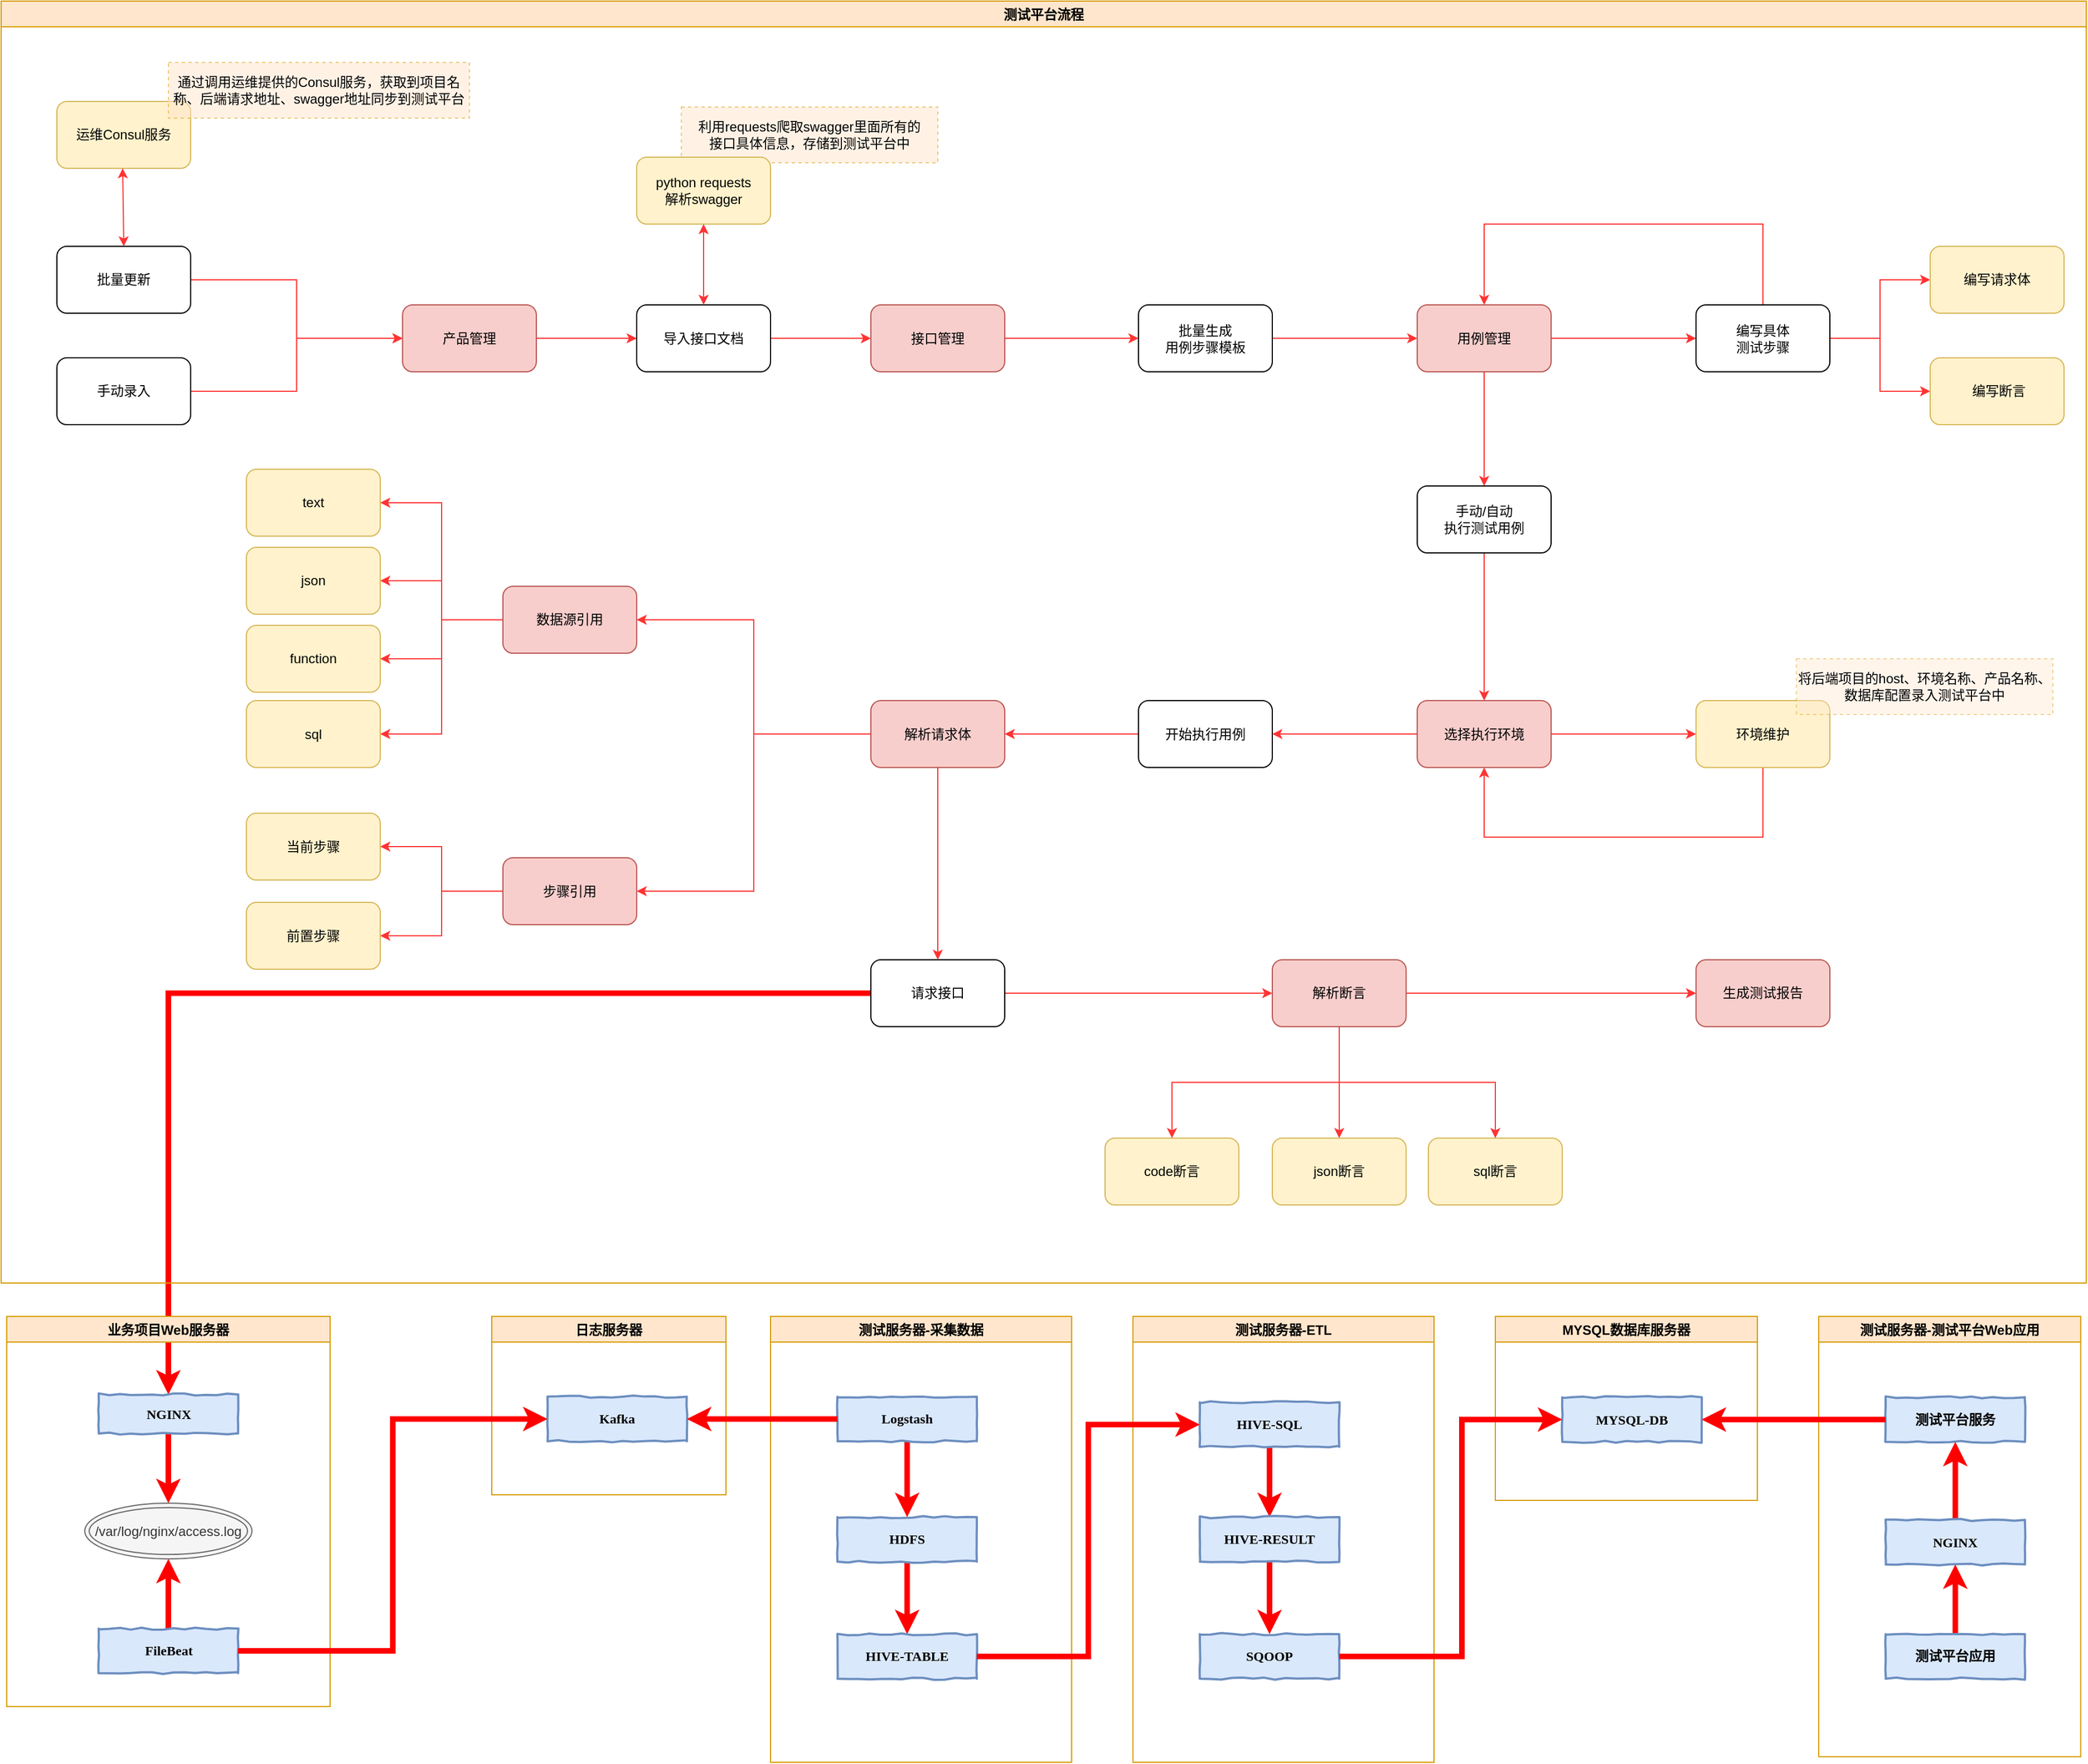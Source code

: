 <mxfile version="13.10.6" type="github" pages="4">
  <diagram name="Page-1" id="74e2e168-ea6b-b213-b513-2b3c1d86103e">
    <mxGraphModel dx="538" dy="771" grid="1" gridSize="10" guides="1" tooltips="1" connect="1" arrows="1" fold="1" page="1" pageScale="1" pageWidth="1100" pageHeight="850" background="#ffffff" math="0" shadow="0">
      <root>
        <mxCell id="0" />
        <mxCell id="1" parent="0" />
        <mxCell id="K4nFEV7cJwTrshQddpvN-40" value="生成测试报告" style="rounded=1;whiteSpace=wrap;html=1;fillColor=#f8cecc;strokeColor=#b85450;" parent="1" vertex="1">
          <mxGeometry x="2720" y="890" width="120" height="60" as="geometry" />
        </mxCell>
        <mxCell id="K4nFEV7cJwTrshQddpvN-102" value="运维Consul服务" style="rounded=1;whiteSpace=wrap;html=1;fillColor=#fff2cc;strokeColor=#d6b656;" parent="1" vertex="1">
          <mxGeometry x="1250" y="120" width="120" height="60" as="geometry" />
        </mxCell>
        <mxCell id="K4nFEV7cJwTrshQddpvN-114" style="edgeStyle=orthogonalEdgeStyle;rounded=0;orthogonalLoop=1;jettySize=auto;html=1;exitX=1;exitY=0.5;exitDx=0;exitDy=0;entryX=0;entryY=0.5;entryDx=0;entryDy=0;strokeColor=#FF3333;" parent="1" source="K4nFEV7cJwTrshQddpvN-103" target="K4nFEV7cJwTrshQddpvN-104" edge="1">
          <mxGeometry relative="1" as="geometry" />
        </mxCell>
        <mxCell id="K4nFEV7cJwTrshQddpvN-103" value="批量更新" style="rounded=1;whiteSpace=wrap;html=1;" parent="1" vertex="1">
          <mxGeometry x="1250" y="250" width="120" height="60" as="geometry" />
        </mxCell>
        <mxCell id="K4nFEV7cJwTrshQddpvN-119" style="edgeStyle=orthogonalEdgeStyle;rounded=0;orthogonalLoop=1;jettySize=auto;html=1;exitX=1;exitY=0.5;exitDx=0;exitDy=0;strokeColor=#FF3333;" parent="1" source="K4nFEV7cJwTrshQddpvN-104" target="K4nFEV7cJwTrshQddpvN-117" edge="1">
          <mxGeometry relative="1" as="geometry" />
        </mxCell>
        <mxCell id="K4nFEV7cJwTrshQddpvN-104" value="产品管理" style="rounded=1;whiteSpace=wrap;html=1;fillColor=#f8cecc;strokeColor=#b85450;" parent="1" vertex="1">
          <mxGeometry x="1560" y="302.5" width="120" height="60" as="geometry" />
        </mxCell>
        <mxCell id="K4nFEV7cJwTrshQddpvN-115" style="edgeStyle=orthogonalEdgeStyle;rounded=0;orthogonalLoop=1;jettySize=auto;html=1;exitX=1;exitY=0.5;exitDx=0;exitDy=0;strokeColor=#FF3333;" parent="1" source="K4nFEV7cJwTrshQddpvN-108" target="K4nFEV7cJwTrshQddpvN-104" edge="1">
          <mxGeometry relative="1" as="geometry" />
        </mxCell>
        <mxCell id="K4nFEV7cJwTrshQddpvN-108" value="手动录入" style="rounded=1;whiteSpace=wrap;html=1;" parent="1" vertex="1">
          <mxGeometry x="1250" y="350" width="120" height="60" as="geometry" />
        </mxCell>
        <mxCell id="K4nFEV7cJwTrshQddpvN-116" value="&lt;span style=&quot;white-space: nowrap&quot;&gt;通过调用运维提供的&lt;/span&gt;Consul服务，获取到项目名称、后端请求地址、swagger地址同步到测试平台" style="text;html=1;strokeColor=#d79b00;fillColor=#ffe6cc;align=center;verticalAlign=middle;whiteSpace=wrap;rounded=0;dashed=1;opacity=50;" parent="1" vertex="1">
          <mxGeometry x="1350" y="85" width="270" height="50" as="geometry" />
        </mxCell>
        <mxCell id="K4nFEV7cJwTrshQddpvN-120" style="edgeStyle=orthogonalEdgeStyle;rounded=0;orthogonalLoop=1;jettySize=auto;html=1;entryX=0;entryY=0.5;entryDx=0;entryDy=0;strokeColor=#FF3333;" parent="1" source="K4nFEV7cJwTrshQddpvN-117" target="K4nFEV7cJwTrshQddpvN-118" edge="1">
          <mxGeometry relative="1" as="geometry" />
        </mxCell>
        <mxCell id="K4nFEV7cJwTrshQddpvN-117" value="&lt;span style=&quot;white-space: nowrap&quot;&gt;导入接口文档&lt;/span&gt;" style="rounded=1;whiteSpace=wrap;html=1;" parent="1" vertex="1">
          <mxGeometry x="1770" y="302.5" width="120" height="60" as="geometry" />
        </mxCell>
        <mxCell id="GI6Eey8kH-JAZbnfQxsu-5" style="edgeStyle=orthogonalEdgeStyle;rounded=0;orthogonalLoop=1;jettySize=auto;html=1;strokeColor=#FF3333;" parent="1" source="K4nFEV7cJwTrshQddpvN-118" target="K4nFEV7cJwTrshQddpvN-128" edge="1">
          <mxGeometry relative="1" as="geometry" />
        </mxCell>
        <mxCell id="K4nFEV7cJwTrshQddpvN-118" value="接口管理" style="rounded=1;whiteSpace=wrap;html=1;fillColor=#f8cecc;strokeColor=#b85450;" parent="1" vertex="1">
          <mxGeometry x="1980" y="302.5" width="120" height="60" as="geometry" />
        </mxCell>
        <mxCell id="K4nFEV7cJwTrshQddpvN-121" value="&lt;span style=&quot;white-space: nowrap&quot;&gt;利用requests爬取swagger里面所有的&lt;br&gt;接口具体信息，存储到测试平台中&lt;/span&gt;" style="text;html=1;strokeColor=#d79b00;fillColor=#ffe6cc;align=center;verticalAlign=middle;whiteSpace=wrap;rounded=0;dashed=1;opacity=50;" parent="1" vertex="1">
          <mxGeometry x="1810" y="125" width="230" height="50" as="geometry" />
        </mxCell>
        <mxCell id="K4nFEV7cJwTrshQddpvN-122" value="python requests&lt;br&gt;解析swagger" style="rounded=1;whiteSpace=wrap;html=1;fillColor=#fff2cc;strokeColor=#d6b656;" parent="1" vertex="1">
          <mxGeometry x="1770" y="170" width="120" height="60" as="geometry" />
        </mxCell>
        <mxCell id="K4nFEV7cJwTrshQddpvN-125" value="" style="endArrow=classic;startArrow=classic;html=1;entryX=0.5;entryY=1;entryDx=0;entryDy=0;exitX=0.5;exitY=0;exitDx=0;exitDy=0;strokeColor=#FF3333;" parent="1" source="K4nFEV7cJwTrshQddpvN-117" target="K4nFEV7cJwTrshQddpvN-122" edge="1">
          <mxGeometry width="50" height="50" relative="1" as="geometry">
            <mxPoint x="1750" y="260" as="sourcePoint" />
            <mxPoint x="1800" y="210" as="targetPoint" />
          </mxGeometry>
        </mxCell>
        <mxCell id="K4nFEV7cJwTrshQddpvN-127" value="" style="endArrow=classic;startArrow=classic;html=1;entryX=0.5;entryY=1;entryDx=0;entryDy=0;exitX=0.5;exitY=0;exitDx=0;exitDy=0;strokeColor=#FF3333;" parent="1" source="K4nFEV7cJwTrshQddpvN-103" edge="1">
          <mxGeometry width="50" height="50" relative="1" as="geometry">
            <mxPoint x="1309" y="240" as="sourcePoint" />
            <mxPoint x="1309" y="180" as="targetPoint" />
          </mxGeometry>
        </mxCell>
        <mxCell id="GI6Eey8kH-JAZbnfQxsu-6" style="edgeStyle=orthogonalEdgeStyle;rounded=0;orthogonalLoop=1;jettySize=auto;html=1;entryX=0;entryY=0.5;entryDx=0;entryDy=0;strokeColor=#FF3333;" parent="1" source="K4nFEV7cJwTrshQddpvN-128" target="K4nFEV7cJwTrshQddpvN-130" edge="1">
          <mxGeometry relative="1" as="geometry" />
        </mxCell>
        <mxCell id="K4nFEV7cJwTrshQddpvN-128" value="批量生成&lt;br&gt;用例步骤模板" style="rounded=1;whiteSpace=wrap;html=1;" parent="1" vertex="1">
          <mxGeometry x="2220" y="302.5" width="120" height="60" as="geometry" />
        </mxCell>
        <mxCell id="GI6Eey8kH-JAZbnfQxsu-7" style="edgeStyle=orthogonalEdgeStyle;rounded=0;orthogonalLoop=1;jettySize=auto;html=1;entryX=0;entryY=0.5;entryDx=0;entryDy=0;strokeColor=#FF3333;" parent="1" source="K4nFEV7cJwTrshQddpvN-130" target="K4nFEV7cJwTrshQddpvN-132" edge="1">
          <mxGeometry relative="1" as="geometry" />
        </mxCell>
        <mxCell id="GI6Eey8kH-JAZbnfQxsu-22" style="edgeStyle=orthogonalEdgeStyle;rounded=0;orthogonalLoop=1;jettySize=auto;html=1;entryX=0.5;entryY=0;entryDx=0;entryDy=0;strokeColor=#FF3333;" parent="1" source="K4nFEV7cJwTrshQddpvN-130" target="K4nFEV7cJwTrshQddpvN-150" edge="1">
          <mxGeometry relative="1" as="geometry" />
        </mxCell>
        <mxCell id="K4nFEV7cJwTrshQddpvN-130" value="用例管理" style="rounded=1;whiteSpace=wrap;html=1;fillColor=#f8cecc;strokeColor=#b85450;" parent="1" vertex="1">
          <mxGeometry x="2470" y="302.5" width="120" height="60" as="geometry" />
        </mxCell>
        <mxCell id="GI6Eey8kH-JAZbnfQxsu-8" style="edgeStyle=orthogonalEdgeStyle;rounded=0;orthogonalLoop=1;jettySize=auto;html=1;entryX=0.5;entryY=0;entryDx=0;entryDy=0;strokeColor=#FF3333;" parent="1" source="K4nFEV7cJwTrshQddpvN-132" target="K4nFEV7cJwTrshQddpvN-130" edge="1">
          <mxGeometry relative="1" as="geometry">
            <Array as="points">
              <mxPoint x="2780" y="230" />
              <mxPoint x="2530" y="230" />
            </Array>
          </mxGeometry>
        </mxCell>
        <mxCell id="GI6Eey8kH-JAZbnfQxsu-9" style="edgeStyle=orthogonalEdgeStyle;rounded=0;orthogonalLoop=1;jettySize=auto;html=1;entryX=0;entryY=0.5;entryDx=0;entryDy=0;strokeColor=#FF3333;" parent="1" source="K4nFEV7cJwTrshQddpvN-132" target="K4nFEV7cJwTrshQddpvN-221" edge="1">
          <mxGeometry relative="1" as="geometry" />
        </mxCell>
        <mxCell id="GI6Eey8kH-JAZbnfQxsu-10" style="edgeStyle=orthogonalEdgeStyle;rounded=0;orthogonalLoop=1;jettySize=auto;html=1;entryX=0;entryY=0.5;entryDx=0;entryDy=0;strokeColor=#FF3333;" parent="1" source="K4nFEV7cJwTrshQddpvN-132" target="K4nFEV7cJwTrshQddpvN-222" edge="1">
          <mxGeometry relative="1" as="geometry" />
        </mxCell>
        <mxCell id="K4nFEV7cJwTrshQddpvN-132" value="编写具体&lt;br&gt;测试步骤" style="rounded=1;whiteSpace=wrap;html=1;" parent="1" vertex="1">
          <mxGeometry x="2720" y="302.5" width="120" height="60" as="geometry" />
        </mxCell>
        <mxCell id="GI6Eey8kH-JAZbnfQxsu-27" style="edgeStyle=orthogonalEdgeStyle;rounded=0;orthogonalLoop=1;jettySize=auto;html=1;entryX=1;entryY=0.5;entryDx=0;entryDy=0;strokeColor=#FF3333;" parent="1" source="K4nFEV7cJwTrshQddpvN-143" target="K4nFEV7cJwTrshQddpvN-193" edge="1">
          <mxGeometry relative="1" as="geometry" />
        </mxCell>
        <mxCell id="K4nFEV7cJwTrshQddpvN-143" value="开始执行用例" style="rounded=1;whiteSpace=wrap;html=1;" parent="1" vertex="1">
          <mxGeometry x="2220" y="657.5" width="120" height="60" as="geometry" />
        </mxCell>
        <mxCell id="K4nFEV7cJwTrshQddpvN-175" style="edgeStyle=orthogonalEdgeStyle;rounded=0;orthogonalLoop=1;jettySize=auto;html=1;entryX=1;entryY=0.5;entryDx=0;entryDy=0;strokeColor=#FF3333;" parent="1" source="K4nFEV7cJwTrshQddpvN-147" target="K4nFEV7cJwTrshQddpvN-171" edge="1">
          <mxGeometry relative="1" as="geometry" />
        </mxCell>
        <mxCell id="K4nFEV7cJwTrshQddpvN-176" style="edgeStyle=orthogonalEdgeStyle;rounded=0;orthogonalLoop=1;jettySize=auto;html=1;entryX=1;entryY=0.5;entryDx=0;entryDy=0;strokeColor=#FF3333;" parent="1" source="K4nFEV7cJwTrshQddpvN-147" target="K4nFEV7cJwTrshQddpvN-172" edge="1">
          <mxGeometry relative="1" as="geometry" />
        </mxCell>
        <mxCell id="K4nFEV7cJwTrshQddpvN-177" style="edgeStyle=orthogonalEdgeStyle;rounded=0;orthogonalLoop=1;jettySize=auto;html=1;entryX=1;entryY=0.5;entryDx=0;entryDy=0;strokeColor=#FF3333;" parent="1" source="K4nFEV7cJwTrshQddpvN-147" target="K4nFEV7cJwTrshQddpvN-173" edge="1">
          <mxGeometry relative="1" as="geometry" />
        </mxCell>
        <mxCell id="K4nFEV7cJwTrshQddpvN-178" style="edgeStyle=orthogonalEdgeStyle;rounded=0;orthogonalLoop=1;jettySize=auto;html=1;entryX=1;entryY=0.5;entryDx=0;entryDy=0;strokeColor=#FF3333;" parent="1" source="K4nFEV7cJwTrshQddpvN-147" target="K4nFEV7cJwTrshQddpvN-174" edge="1">
          <mxGeometry relative="1" as="geometry" />
        </mxCell>
        <mxCell id="K4nFEV7cJwTrshQddpvN-147" value="数据源引用" style="rounded=1;whiteSpace=wrap;html=1;fillColor=#f8cecc;strokeColor=#b85450;" parent="1" vertex="1">
          <mxGeometry x="1650" y="555" width="120" height="60" as="geometry" />
        </mxCell>
        <mxCell id="GI6Eey8kH-JAZbnfQxsu-19" style="edgeStyle=orthogonalEdgeStyle;rounded=0;orthogonalLoop=1;jettySize=auto;html=1;entryX=0;entryY=0.5;entryDx=0;entryDy=0;strokeColor=#FF3333;" parent="1" source="K4nFEV7cJwTrshQddpvN-149" target="K4nFEV7cJwTrshQddpvN-197" edge="1">
          <mxGeometry relative="1" as="geometry" />
        </mxCell>
        <mxCell id="GI6Eey8kH-JAZbnfQxsu-149" style="edgeStyle=orthogonalEdgeStyle;rounded=0;orthogonalLoop=1;jettySize=auto;html=1;entryX=0.5;entryY=0;entryDx=0;entryDy=0;strokeColor=#FF0000;strokeWidth=5;" parent="1" source="K4nFEV7cJwTrshQddpvN-149" target="GI6Eey8kH-JAZbnfQxsu-81" edge="1">
          <mxGeometry relative="1" as="geometry">
            <Array as="points">
              <mxPoint x="1350" y="920" />
            </Array>
          </mxGeometry>
        </mxCell>
        <mxCell id="K4nFEV7cJwTrshQddpvN-149" value="请求接口" style="rounded=1;whiteSpace=wrap;html=1;" parent="1" vertex="1">
          <mxGeometry x="1980" y="890" width="120" height="60" as="geometry" />
        </mxCell>
        <mxCell id="GI6Eey8kH-JAZbnfQxsu-23" style="edgeStyle=orthogonalEdgeStyle;rounded=0;orthogonalLoop=1;jettySize=auto;html=1;strokeColor=#FF3333;" parent="1" source="K4nFEV7cJwTrshQddpvN-150" target="K4nFEV7cJwTrshQddpvN-184" edge="1">
          <mxGeometry relative="1" as="geometry" />
        </mxCell>
        <mxCell id="K4nFEV7cJwTrshQddpvN-150" value="手动/自动&lt;br&gt;执行测试用例" style="rounded=1;whiteSpace=wrap;html=1;" parent="1" vertex="1">
          <mxGeometry x="2470" y="465" width="120" height="60" as="geometry" />
        </mxCell>
        <mxCell id="K4nFEV7cJwTrshQddpvN-162" value="json断言" style="rounded=1;whiteSpace=wrap;html=1;fillColor=#fff2cc;strokeColor=#d6b656;" parent="1" vertex="1">
          <mxGeometry x="2340" y="1050" width="120" height="60" as="geometry" />
        </mxCell>
        <mxCell id="K4nFEV7cJwTrshQddpvN-163" value="code断言" style="rounded=1;whiteSpace=wrap;html=1;fillColor=#fff2cc;strokeColor=#d6b656;" parent="1" vertex="1">
          <mxGeometry x="2190" y="1050" width="120" height="60" as="geometry" />
        </mxCell>
        <mxCell id="K4nFEV7cJwTrshQddpvN-164" value="sql断言" style="rounded=1;whiteSpace=wrap;html=1;fillColor=#fff2cc;strokeColor=#d6b656;" parent="1" vertex="1">
          <mxGeometry x="2480" y="1050" width="120" height="60" as="geometry" />
        </mxCell>
        <mxCell id="K4nFEV7cJwTrshQddpvN-171" value="text" style="rounded=1;whiteSpace=wrap;html=1;fillColor=#fff2cc;strokeColor=#d6b656;" parent="1" vertex="1">
          <mxGeometry x="1420" y="450" width="120" height="60" as="geometry" />
        </mxCell>
        <mxCell id="K4nFEV7cJwTrshQddpvN-172" value="json" style="rounded=1;whiteSpace=wrap;html=1;fillColor=#fff2cc;strokeColor=#d6b656;" parent="1" vertex="1">
          <mxGeometry x="1420" y="520" width="120" height="60" as="geometry" />
        </mxCell>
        <mxCell id="K4nFEV7cJwTrshQddpvN-173" value="function" style="rounded=1;whiteSpace=wrap;html=1;fillColor=#fff2cc;strokeColor=#d6b656;" parent="1" vertex="1">
          <mxGeometry x="1420" y="590" width="120" height="60" as="geometry" />
        </mxCell>
        <mxCell id="K4nFEV7cJwTrshQddpvN-174" value="sql" style="rounded=1;whiteSpace=wrap;html=1;fillColor=#fff2cc;strokeColor=#d6b656;" parent="1" vertex="1">
          <mxGeometry x="1420" y="657.5" width="120" height="60" as="geometry" />
        </mxCell>
        <mxCell id="GI6Eey8kH-JAZbnfQxsu-24" style="edgeStyle=orthogonalEdgeStyle;rounded=0;orthogonalLoop=1;jettySize=auto;html=1;entryX=0;entryY=0.5;entryDx=0;entryDy=0;strokeColor=#FF3333;" parent="1" source="K4nFEV7cJwTrshQddpvN-184" target="K4nFEV7cJwTrshQddpvN-186" edge="1">
          <mxGeometry relative="1" as="geometry" />
        </mxCell>
        <mxCell id="GI6Eey8kH-JAZbnfQxsu-26" style="edgeStyle=orthogonalEdgeStyle;rounded=0;orthogonalLoop=1;jettySize=auto;html=1;entryX=1;entryY=0.5;entryDx=0;entryDy=0;strokeColor=#FF3333;" parent="1" source="K4nFEV7cJwTrshQddpvN-184" target="K4nFEV7cJwTrshQddpvN-143" edge="1">
          <mxGeometry relative="1" as="geometry" />
        </mxCell>
        <mxCell id="K4nFEV7cJwTrshQddpvN-184" value="选择执行环境" style="rounded=1;whiteSpace=wrap;html=1;fillColor=#f8cecc;strokeColor=#b85450;" parent="1" vertex="1">
          <mxGeometry x="2470" y="657.5" width="120" height="60" as="geometry" />
        </mxCell>
        <mxCell id="GI6Eey8kH-JAZbnfQxsu-25" style="edgeStyle=orthogonalEdgeStyle;rounded=0;orthogonalLoop=1;jettySize=auto;html=1;entryX=0.5;entryY=1;entryDx=0;entryDy=0;strokeColor=#FF3333;" parent="1" source="K4nFEV7cJwTrshQddpvN-186" target="K4nFEV7cJwTrshQddpvN-184" edge="1">
          <mxGeometry relative="1" as="geometry">
            <Array as="points">
              <mxPoint x="2780" y="780" />
              <mxPoint x="2530" y="780" />
            </Array>
          </mxGeometry>
        </mxCell>
        <mxCell id="K4nFEV7cJwTrshQddpvN-186" value="环境维护" style="rounded=1;whiteSpace=wrap;html=1;fillColor=#fff2cc;strokeColor=#d6b656;" parent="1" vertex="1">
          <mxGeometry x="2720" y="657.5" width="120" height="60" as="geometry" />
        </mxCell>
        <mxCell id="GI6Eey8kH-JAZbnfQxsu-15" style="edgeStyle=orthogonalEdgeStyle;rounded=0;orthogonalLoop=1;jettySize=auto;html=1;entryX=1;entryY=0.5;entryDx=0;entryDy=0;strokeColor=#FF3333;" parent="1" source="K4nFEV7cJwTrshQddpvN-193" target="K4nFEV7cJwTrshQddpvN-147" edge="1">
          <mxGeometry relative="1" as="geometry" />
        </mxCell>
        <mxCell id="GI6Eey8kH-JAZbnfQxsu-16" style="edgeStyle=orthogonalEdgeStyle;rounded=0;orthogonalLoop=1;jettySize=auto;html=1;entryX=1;entryY=0.5;entryDx=0;entryDy=0;strokeColor=#FF3333;" parent="1" source="K4nFEV7cJwTrshQddpvN-193" target="K4nFEV7cJwTrshQddpvN-213" edge="1">
          <mxGeometry relative="1" as="geometry" />
        </mxCell>
        <mxCell id="GI6Eey8kH-JAZbnfQxsu-18" style="edgeStyle=orthogonalEdgeStyle;rounded=0;orthogonalLoop=1;jettySize=auto;html=1;strokeColor=#FF3333;" parent="1" source="K4nFEV7cJwTrshQddpvN-193" target="K4nFEV7cJwTrshQddpvN-149" edge="1">
          <mxGeometry relative="1" as="geometry" />
        </mxCell>
        <mxCell id="K4nFEV7cJwTrshQddpvN-193" value="解析请求体" style="rounded=1;whiteSpace=wrap;html=1;fillColor=#f8cecc;strokeColor=#b85450;" parent="1" vertex="1">
          <mxGeometry x="1980" y="657.5" width="120" height="60" as="geometry" />
        </mxCell>
        <mxCell id="GI6Eey8kH-JAZbnfQxsu-21" style="edgeStyle=orthogonalEdgeStyle;rounded=0;orthogonalLoop=1;jettySize=auto;html=1;entryX=0;entryY=0.5;entryDx=0;entryDy=0;strokeColor=#FF3333;" parent="1" source="K4nFEV7cJwTrshQddpvN-197" target="K4nFEV7cJwTrshQddpvN-40" edge="1">
          <mxGeometry relative="1" as="geometry">
            <mxPoint x="2710" y="920" as="targetPoint" />
          </mxGeometry>
        </mxCell>
        <mxCell id="GI6Eey8kH-JAZbnfQxsu-28" style="edgeStyle=orthogonalEdgeStyle;rounded=0;orthogonalLoop=1;jettySize=auto;html=1;strokeColor=#FF3333;" parent="1" source="K4nFEV7cJwTrshQddpvN-197" target="K4nFEV7cJwTrshQddpvN-162" edge="1">
          <mxGeometry relative="1" as="geometry" />
        </mxCell>
        <mxCell id="GI6Eey8kH-JAZbnfQxsu-29" style="edgeStyle=orthogonalEdgeStyle;rounded=0;orthogonalLoop=1;jettySize=auto;html=1;strokeColor=#FF3333;" parent="1" source="K4nFEV7cJwTrshQddpvN-197" target="K4nFEV7cJwTrshQddpvN-163" edge="1">
          <mxGeometry relative="1" as="geometry">
            <Array as="points">
              <mxPoint x="2400" y="1000" />
              <mxPoint x="2250" y="1000" />
            </Array>
          </mxGeometry>
        </mxCell>
        <mxCell id="GI6Eey8kH-JAZbnfQxsu-30" style="edgeStyle=orthogonalEdgeStyle;rounded=0;orthogonalLoop=1;jettySize=auto;html=1;entryX=0.5;entryY=0;entryDx=0;entryDy=0;strokeColor=#FF3333;" parent="1" source="K4nFEV7cJwTrshQddpvN-197" target="K4nFEV7cJwTrshQddpvN-164" edge="1">
          <mxGeometry relative="1" as="geometry">
            <Array as="points">
              <mxPoint x="2400" y="1000" />
              <mxPoint x="2540" y="1000" />
            </Array>
          </mxGeometry>
        </mxCell>
        <mxCell id="K4nFEV7cJwTrshQddpvN-197" value="解析断言" style="rounded=1;whiteSpace=wrap;html=1;fillColor=#f8cecc;strokeColor=#b85450;" parent="1" vertex="1">
          <mxGeometry x="2340" y="890" width="120" height="60" as="geometry" />
        </mxCell>
        <mxCell id="K4nFEV7cJwTrshQddpvN-202" value="将后端项目的host、环境名称、产品名称、数据库配置录入测试平台中" style="text;html=1;strokeColor=#d79b00;fillColor=#ffe6cc;align=center;verticalAlign=middle;whiteSpace=wrap;rounded=0;dashed=1;opacity=40;" parent="1" vertex="1">
          <mxGeometry x="2810" y="620" width="230" height="50" as="geometry" />
        </mxCell>
        <mxCell id="K4nFEV7cJwTrshQddpvN-208" value="当前步骤" style="rounded=1;whiteSpace=wrap;html=1;fillColor=#fff2cc;strokeColor=#d6b656;" parent="1" vertex="1">
          <mxGeometry x="1420" y="758.5" width="120" height="60" as="geometry" />
        </mxCell>
        <mxCell id="K4nFEV7cJwTrshQddpvN-209" value="前置步骤" style="rounded=1;whiteSpace=wrap;html=1;fillColor=#fff2cc;strokeColor=#d6b656;" parent="1" vertex="1">
          <mxGeometry x="1420" y="838.5" width="120" height="60" as="geometry" />
        </mxCell>
        <mxCell id="GI6Eey8kH-JAZbnfQxsu-11" style="edgeStyle=orthogonalEdgeStyle;rounded=0;orthogonalLoop=1;jettySize=auto;html=1;entryX=1;entryY=0.5;entryDx=0;entryDy=0;strokeColor=#FF3333;" parent="1" source="K4nFEV7cJwTrshQddpvN-213" target="K4nFEV7cJwTrshQddpvN-208" edge="1">
          <mxGeometry relative="1" as="geometry" />
        </mxCell>
        <mxCell id="GI6Eey8kH-JAZbnfQxsu-14" style="edgeStyle=orthogonalEdgeStyle;rounded=0;orthogonalLoop=1;jettySize=auto;html=1;entryX=1;entryY=0.5;entryDx=0;entryDy=0;strokeColor=#FF3333;" parent="1" source="K4nFEV7cJwTrshQddpvN-213" target="K4nFEV7cJwTrshQddpvN-209" edge="1">
          <mxGeometry relative="1" as="geometry" />
        </mxCell>
        <mxCell id="K4nFEV7cJwTrshQddpvN-213" value="步骤引用" style="rounded=1;whiteSpace=wrap;html=1;fillColor=#f8cecc;strokeColor=#b85450;" parent="1" vertex="1">
          <mxGeometry x="1650" y="798.5" width="120" height="60" as="geometry" />
        </mxCell>
        <mxCell id="K4nFEV7cJwTrshQddpvN-221" value="编写请求体" style="rounded=1;whiteSpace=wrap;html=1;fillColor=#fff2cc;strokeColor=#d6b656;" parent="1" vertex="1">
          <mxGeometry x="2930" y="250" width="120" height="60" as="geometry" />
        </mxCell>
        <mxCell id="K4nFEV7cJwTrshQddpvN-222" value="&amp;nbsp;编写断言" style="rounded=1;whiteSpace=wrap;html=1;fillColor=#fff2cc;strokeColor=#d6b656;" parent="1" vertex="1">
          <mxGeometry x="2930" y="350" width="120" height="60" as="geometry" />
        </mxCell>
        <mxCell id="GI6Eey8kH-JAZbnfQxsu-77" value="业务项目Web服务器" style="swimlane;fillColor=#ffe6cc;strokeColor=#d79b00;" parent="1" vertex="1">
          <mxGeometry x="1205" y="1210" width="290" height="350" as="geometry" />
        </mxCell>
        <mxCell id="GI6Eey8kH-JAZbnfQxsu-105" style="edgeStyle=orthogonalEdgeStyle;rounded=0;orthogonalLoop=1;jettySize=auto;html=1;strokeColor=#FF0000;strokeWidth=5;" parent="GI6Eey8kH-JAZbnfQxsu-77" source="GI6Eey8kH-JAZbnfQxsu-81" target="GI6Eey8kH-JAZbnfQxsu-82" edge="1">
          <mxGeometry relative="1" as="geometry" />
        </mxCell>
        <mxCell id="GI6Eey8kH-JAZbnfQxsu-81" value="NGINX" style="html=1;whiteSpace=wrap;comic=1;strokeWidth=2;fontFamily=Comic Sans MS;fontStyle=1;fillColor=#dae8fc;strokeColor=#6c8ebf;" parent="GI6Eey8kH-JAZbnfQxsu-77" vertex="1">
          <mxGeometry x="82.5" y="70" width="125" height="35" as="geometry" />
        </mxCell>
        <mxCell id="GI6Eey8kH-JAZbnfQxsu-82" value="/var/log/nginx/access.log" style="ellipse;shape=doubleEllipse;whiteSpace=wrap;html=1;fillColor=#f5f5f5;strokeColor=#666666;fontColor=#333333;" parent="GI6Eey8kH-JAZbnfQxsu-77" vertex="1">
          <mxGeometry x="70" y="167.5" width="150" height="50" as="geometry" />
        </mxCell>
        <mxCell id="GI6Eey8kH-JAZbnfQxsu-106" style="edgeStyle=orthogonalEdgeStyle;rounded=0;orthogonalLoop=1;jettySize=auto;html=1;entryX=0.5;entryY=1;entryDx=0;entryDy=0;strokeColor=#FF0000;strokeWidth=5;" parent="GI6Eey8kH-JAZbnfQxsu-77" source="GI6Eey8kH-JAZbnfQxsu-85" target="GI6Eey8kH-JAZbnfQxsu-82" edge="1">
          <mxGeometry relative="1" as="geometry" />
        </mxCell>
        <mxCell id="GI6Eey8kH-JAZbnfQxsu-85" value="FileBeat" style="html=1;whiteSpace=wrap;comic=1;strokeWidth=2;fontFamily=Comic Sans MS;fontStyle=1;fillColor=#dae8fc;strokeColor=#6c8ebf;" parent="GI6Eey8kH-JAZbnfQxsu-77" vertex="1">
          <mxGeometry x="82.5" y="280" width="125" height="40" as="geometry" />
        </mxCell>
        <mxCell id="GI6Eey8kH-JAZbnfQxsu-90" value="日志服务器" style="swimlane;fillColor=#ffe6cc;strokeColor=#d79b00;" parent="1" vertex="1">
          <mxGeometry x="1640" y="1210" width="210" height="160" as="geometry" />
        </mxCell>
        <mxCell id="GI6Eey8kH-JAZbnfQxsu-93" value="Kafka" style="html=1;whiteSpace=wrap;comic=1;strokeWidth=2;fontFamily=Comic Sans MS;fontStyle=1;fillColor=#dae8fc;strokeColor=#6c8ebf;" parent="GI6Eey8kH-JAZbnfQxsu-90" vertex="1">
          <mxGeometry x="50" y="72" width="125" height="40" as="geometry" />
        </mxCell>
        <mxCell id="GI6Eey8kH-JAZbnfQxsu-96" value="测试服务器-采集数据" style="swimlane;fillColor=#ffe6cc;strokeColor=#d79b00;" parent="1" vertex="1">
          <mxGeometry x="1890" y="1210" width="270" height="400" as="geometry" />
        </mxCell>
        <mxCell id="GI6Eey8kH-JAZbnfQxsu-107" style="edgeStyle=orthogonalEdgeStyle;rounded=0;orthogonalLoop=1;jettySize=auto;html=1;entryX=0.5;entryY=0;entryDx=0;entryDy=0;strokeColor=#FF0000;strokeWidth=5;" parent="GI6Eey8kH-JAZbnfQxsu-96" source="GI6Eey8kH-JAZbnfQxsu-97" target="GI6Eey8kH-JAZbnfQxsu-98" edge="1">
          <mxGeometry relative="1" as="geometry" />
        </mxCell>
        <mxCell id="GI6Eey8kH-JAZbnfQxsu-97" value="Logstash" style="html=1;whiteSpace=wrap;comic=1;strokeWidth=2;fontFamily=Comic Sans MS;fontStyle=1;fillColor=#dae8fc;strokeColor=#6c8ebf;" parent="GI6Eey8kH-JAZbnfQxsu-96" vertex="1">
          <mxGeometry x="60" y="72" width="125" height="40" as="geometry" />
        </mxCell>
        <mxCell id="20brdKs5S6SaILs6o05r-1" value="" style="edgeStyle=orthogonalEdgeStyle;rounded=0;orthogonalLoop=1;jettySize=auto;html=1;strokeColor=#FF0000;strokeWidth=5;" parent="GI6Eey8kH-JAZbnfQxsu-96" source="GI6Eey8kH-JAZbnfQxsu-98" target="GI6Eey8kH-JAZbnfQxsu-99" edge="1">
          <mxGeometry relative="1" as="geometry" />
        </mxCell>
        <mxCell id="GI6Eey8kH-JAZbnfQxsu-98" value="HDFS" style="html=1;whiteSpace=wrap;comic=1;strokeWidth=2;fontFamily=Comic Sans MS;fontStyle=1;fillColor=#dae8fc;strokeColor=#6c8ebf;" parent="GI6Eey8kH-JAZbnfQxsu-96" vertex="1">
          <mxGeometry x="60" y="180" width="125" height="40" as="geometry" />
        </mxCell>
        <mxCell id="GI6Eey8kH-JAZbnfQxsu-99" value="HIVE-TABLE" style="html=1;whiteSpace=wrap;comic=1;strokeWidth=2;fontFamily=Comic Sans MS;fontStyle=1;fillColor=#dae8fc;strokeColor=#6c8ebf;" parent="GI6Eey8kH-JAZbnfQxsu-96" vertex="1">
          <mxGeometry x="60" y="285" width="125" height="40" as="geometry" />
        </mxCell>
        <mxCell id="GI6Eey8kH-JAZbnfQxsu-103" style="edgeStyle=orthogonalEdgeStyle;rounded=0;orthogonalLoop=1;jettySize=auto;html=1;entryX=1;entryY=0.5;entryDx=0;entryDy=0;strokeColor=#FF0000;strokeWidth=5;" parent="1" source="GI6Eey8kH-JAZbnfQxsu-97" target="GI6Eey8kH-JAZbnfQxsu-93" edge="1">
          <mxGeometry relative="1" as="geometry" />
        </mxCell>
        <mxCell id="GI6Eey8kH-JAZbnfQxsu-110" value="测试服务器-ETL" style="swimlane;fillColor=#ffe6cc;strokeColor=#d79b00;" parent="1" vertex="1">
          <mxGeometry x="2215" y="1210" width="270" height="400" as="geometry" />
        </mxCell>
        <mxCell id="GI6Eey8kH-JAZbnfQxsu-111" style="edgeStyle=orthogonalEdgeStyle;rounded=0;orthogonalLoop=1;jettySize=auto;html=1;entryX=0.5;entryY=0;entryDx=0;entryDy=0;strokeColor=#FF0000;strokeWidth=5;" parent="GI6Eey8kH-JAZbnfQxsu-110" source="GI6Eey8kH-JAZbnfQxsu-112" target="GI6Eey8kH-JAZbnfQxsu-113" edge="1">
          <mxGeometry relative="1" as="geometry" />
        </mxCell>
        <mxCell id="GI6Eey8kH-JAZbnfQxsu-112" value="HIVE-SQL" style="html=1;whiteSpace=wrap;comic=1;strokeWidth=2;fontFamily=Comic Sans MS;fontStyle=1;fillColor=#dae8fc;strokeColor=#6c8ebf;" parent="GI6Eey8kH-JAZbnfQxsu-110" vertex="1">
          <mxGeometry x="60" y="77" width="125" height="40" as="geometry" />
        </mxCell>
        <mxCell id="20brdKs5S6SaILs6o05r-3" style="edgeStyle=orthogonalEdgeStyle;rounded=0;orthogonalLoop=1;jettySize=auto;html=1;strokeColor=#FF0000;strokeWidth=5;" parent="GI6Eey8kH-JAZbnfQxsu-110" source="GI6Eey8kH-JAZbnfQxsu-113" target="GI6Eey8kH-JAZbnfQxsu-120" edge="1">
          <mxGeometry relative="1" as="geometry" />
        </mxCell>
        <mxCell id="GI6Eey8kH-JAZbnfQxsu-113" value="HIVE-RESULT" style="html=1;whiteSpace=wrap;comic=1;strokeWidth=2;fontFamily=Comic Sans MS;fontStyle=1;fillColor=#dae8fc;strokeColor=#6c8ebf;" parent="GI6Eey8kH-JAZbnfQxsu-110" vertex="1">
          <mxGeometry x="60" y="180" width="125" height="40" as="geometry" />
        </mxCell>
        <mxCell id="GI6Eey8kH-JAZbnfQxsu-120" value="SQOOP" style="html=1;whiteSpace=wrap;comic=1;strokeWidth=2;fontFamily=Comic Sans MS;fontStyle=1;fillColor=#dae8fc;strokeColor=#6c8ebf;" parent="GI6Eey8kH-JAZbnfQxsu-110" vertex="1">
          <mxGeometry x="60" y="285" width="125" height="40" as="geometry" />
        </mxCell>
        <mxCell id="GI6Eey8kH-JAZbnfQxsu-116" value="MYSQL数据库服务器" style="swimlane;fillColor=#ffe6cc;strokeColor=#d79b00;" parent="1" vertex="1">
          <mxGeometry x="2540" y="1210" width="235" height="165" as="geometry" />
        </mxCell>
        <mxCell id="GI6Eey8kH-JAZbnfQxsu-118" value="MYSQL-DB" style="html=1;whiteSpace=wrap;comic=1;strokeWidth=2;fontFamily=Comic Sans MS;fontStyle=1;fillColor=#dae8fc;strokeColor=#6c8ebf;" parent="GI6Eey8kH-JAZbnfQxsu-116" vertex="1">
          <mxGeometry x="60" y="72.5" width="125" height="40" as="geometry" />
        </mxCell>
        <mxCell id="GI6Eey8kH-JAZbnfQxsu-123" style="edgeStyle=orthogonalEdgeStyle;rounded=0;orthogonalLoop=1;jettySize=auto;html=1;entryX=0;entryY=0.5;entryDx=0;entryDy=0;strokeColor=#FF0000;strokeWidth=5;" parent="1" source="GI6Eey8kH-JAZbnfQxsu-120" target="GI6Eey8kH-JAZbnfQxsu-118" edge="1">
          <mxGeometry relative="1" as="geometry">
            <Array as="points">
              <mxPoint x="2510" y="1515" />
              <mxPoint x="2510" y="1303" />
            </Array>
          </mxGeometry>
        </mxCell>
        <mxCell id="GI6Eey8kH-JAZbnfQxsu-126" value="测试服务器-测试平台Web应用" style="swimlane;fillColor=#ffe6cc;strokeColor=#d79b00;" parent="1" vertex="1">
          <mxGeometry x="2830" y="1210" width="235" height="395" as="geometry" />
        </mxCell>
        <mxCell id="GI6Eey8kH-JAZbnfQxsu-127" value="测试平台服务" style="html=1;whiteSpace=wrap;comic=1;strokeWidth=2;fontFamily=Comic Sans MS;fontStyle=1;fillColor=#dae8fc;strokeColor=#6c8ebf;" parent="GI6Eey8kH-JAZbnfQxsu-126" vertex="1">
          <mxGeometry x="60" y="72.5" width="125" height="40" as="geometry" />
        </mxCell>
        <mxCell id="GI6Eey8kH-JAZbnfQxsu-147" style="edgeStyle=orthogonalEdgeStyle;rounded=0;orthogonalLoop=1;jettySize=auto;html=1;exitX=0.5;exitY=0;exitDx=0;exitDy=0;entryX=0.5;entryY=1;entryDx=0;entryDy=0;strokeColor=#FF0000;strokeWidth=5;" parent="GI6Eey8kH-JAZbnfQxsu-126" source="GI6Eey8kH-JAZbnfQxsu-131" target="GI6Eey8kH-JAZbnfQxsu-127" edge="1">
          <mxGeometry relative="1" as="geometry" />
        </mxCell>
        <mxCell id="GI6Eey8kH-JAZbnfQxsu-131" value="NGINX" style="html=1;whiteSpace=wrap;comic=1;strokeWidth=2;fontFamily=Comic Sans MS;fontStyle=1;fillColor=#dae8fc;strokeColor=#6c8ebf;" parent="GI6Eey8kH-JAZbnfQxsu-126" vertex="1">
          <mxGeometry x="60" y="182.5" width="125" height="40" as="geometry" />
        </mxCell>
        <mxCell id="GI6Eey8kH-JAZbnfQxsu-146" style="edgeStyle=orthogonalEdgeStyle;rounded=0;orthogonalLoop=1;jettySize=auto;html=1;exitX=0.5;exitY=0;exitDx=0;exitDy=0;entryX=0.5;entryY=1;entryDx=0;entryDy=0;strokeColor=#FF0000;strokeWidth=5;" parent="GI6Eey8kH-JAZbnfQxsu-126" source="GI6Eey8kH-JAZbnfQxsu-142" target="GI6Eey8kH-JAZbnfQxsu-131" edge="1">
          <mxGeometry relative="1" as="geometry" />
        </mxCell>
        <mxCell id="GI6Eey8kH-JAZbnfQxsu-142" value="测试平台应用" style="html=1;whiteSpace=wrap;comic=1;strokeWidth=2;fontFamily=Comic Sans MS;fontStyle=1;fillColor=#dae8fc;strokeColor=#6c8ebf;" parent="GI6Eey8kH-JAZbnfQxsu-126" vertex="1">
          <mxGeometry x="60" y="285" width="125" height="40" as="geometry" />
        </mxCell>
        <mxCell id="GI6Eey8kH-JAZbnfQxsu-130" style="edgeStyle=orthogonalEdgeStyle;rounded=0;orthogonalLoop=1;jettySize=auto;html=1;entryX=1;entryY=0.5;entryDx=0;entryDy=0;strokeColor=#FF0000;strokeWidth=5;" parent="1" source="GI6Eey8kH-JAZbnfQxsu-127" target="GI6Eey8kH-JAZbnfQxsu-118" edge="1">
          <mxGeometry relative="1" as="geometry" />
        </mxCell>
        <mxCell id="GI6Eey8kH-JAZbnfQxsu-148" style="edgeStyle=orthogonalEdgeStyle;rounded=0;orthogonalLoop=1;jettySize=auto;html=1;exitX=1;exitY=0.5;exitDx=0;exitDy=0;entryX=0;entryY=0.5;entryDx=0;entryDy=0;strokeColor=#FF0000;strokeWidth=5;" parent="1" source="GI6Eey8kH-JAZbnfQxsu-85" target="GI6Eey8kH-JAZbnfQxsu-93" edge="1">
          <mxGeometry relative="1" as="geometry" />
        </mxCell>
        <mxCell id="GI6Eey8kH-JAZbnfQxsu-151" value="测试平台流程" style="swimlane;fillColor=#ffe6cc;strokeColor=#d79b00;" parent="1" vertex="1">
          <mxGeometry x="1200" y="30" width="1870" height="1150" as="geometry" />
        </mxCell>
        <mxCell id="20brdKs5S6SaILs6o05r-2" style="edgeStyle=orthogonalEdgeStyle;rounded=0;orthogonalLoop=1;jettySize=auto;html=1;entryX=0;entryY=0.5;entryDx=0;entryDy=0;strokeColor=#FF0000;strokeWidth=5;" parent="1" source="GI6Eey8kH-JAZbnfQxsu-99" target="GI6Eey8kH-JAZbnfQxsu-112" edge="1">
          <mxGeometry relative="1" as="geometry" />
        </mxCell>
      </root>
    </mxGraphModel>
  </diagram>
  <diagram id="UHPnmz7Q0inUsObG1lW5" name="主流程">
    <mxGraphModel dx="3276" dy="1428" grid="1" gridSize="10" guides="1" tooltips="1" connect="1" arrows="1" fold="1" page="1" pageScale="1" pageWidth="827" pageHeight="1169" math="0" shadow="0">
      <root>
        <mxCell id="MjuA8FCaQRCAJ_sZsgHB-0" />
        <mxCell id="MjuA8FCaQRCAJ_sZsgHB-1" parent="MjuA8FCaQRCAJ_sZsgHB-0" />
        <mxCell id="pYTmUDD_FgKsnJ-S1mpd-0" value="生成测试报告" style="rounded=1;whiteSpace=wrap;html=1;fillColor=#f8cecc;strokeColor=#b85450;" vertex="1" parent="MjuA8FCaQRCAJ_sZsgHB-1">
          <mxGeometry x="1550" y="870" width="120" height="60" as="geometry" />
        </mxCell>
        <mxCell id="pYTmUDD_FgKsnJ-S1mpd-2" style="edgeStyle=orthogonalEdgeStyle;rounded=0;orthogonalLoop=1;jettySize=auto;html=1;exitX=1;exitY=0.5;exitDx=0;exitDy=0;entryX=0;entryY=0.5;entryDx=0;entryDy=0;strokeColor=#FF3333;" edge="1" source="pYTmUDD_FgKsnJ-S1mpd-3" target="pYTmUDD_FgKsnJ-S1mpd-5" parent="MjuA8FCaQRCAJ_sZsgHB-1">
          <mxGeometry relative="1" as="geometry" />
        </mxCell>
        <mxCell id="pYTmUDD_FgKsnJ-S1mpd-3" value="批量更新" style="rounded=1;whiteSpace=wrap;html=1;" vertex="1" parent="MjuA8FCaQRCAJ_sZsgHB-1">
          <mxGeometry x="80" y="230" width="120" height="60" as="geometry" />
        </mxCell>
        <mxCell id="pYTmUDD_FgKsnJ-S1mpd-4" style="edgeStyle=orthogonalEdgeStyle;rounded=0;orthogonalLoop=1;jettySize=auto;html=1;exitX=1;exitY=0.5;exitDx=0;exitDy=0;strokeColor=#FF3333;" edge="1" source="pYTmUDD_FgKsnJ-S1mpd-5" target="pYTmUDD_FgKsnJ-S1mpd-10" parent="MjuA8FCaQRCAJ_sZsgHB-1">
          <mxGeometry relative="1" as="geometry" />
        </mxCell>
        <mxCell id="pYTmUDD_FgKsnJ-S1mpd-5" value="产品管理" style="rounded=1;whiteSpace=wrap;html=1;fillColor=#f8cecc;strokeColor=#b85450;" vertex="1" parent="MjuA8FCaQRCAJ_sZsgHB-1">
          <mxGeometry x="390" y="282.5" width="120" height="60" as="geometry" />
        </mxCell>
        <mxCell id="pYTmUDD_FgKsnJ-S1mpd-6" style="edgeStyle=orthogonalEdgeStyle;rounded=0;orthogonalLoop=1;jettySize=auto;html=1;exitX=1;exitY=0.5;exitDx=0;exitDy=0;strokeColor=#FF3333;" edge="1" source="pYTmUDD_FgKsnJ-S1mpd-7" target="pYTmUDD_FgKsnJ-S1mpd-5" parent="MjuA8FCaQRCAJ_sZsgHB-1">
          <mxGeometry relative="1" as="geometry" />
        </mxCell>
        <mxCell id="pYTmUDD_FgKsnJ-S1mpd-7" value="手动录入" style="rounded=1;whiteSpace=wrap;html=1;" vertex="1" parent="MjuA8FCaQRCAJ_sZsgHB-1">
          <mxGeometry x="80" y="330" width="120" height="60" as="geometry" />
        </mxCell>
        <mxCell id="pYTmUDD_FgKsnJ-S1mpd-9" style="edgeStyle=orthogonalEdgeStyle;rounded=0;orthogonalLoop=1;jettySize=auto;html=1;entryX=0;entryY=0.5;entryDx=0;entryDy=0;strokeColor=#FF3333;" edge="1" source="pYTmUDD_FgKsnJ-S1mpd-10" target="pYTmUDD_FgKsnJ-S1mpd-12" parent="MjuA8FCaQRCAJ_sZsgHB-1">
          <mxGeometry relative="1" as="geometry" />
        </mxCell>
        <mxCell id="pYTmUDD_FgKsnJ-S1mpd-10" value="&lt;span style=&quot;white-space: nowrap&quot;&gt;导入接口文档&lt;/span&gt;" style="rounded=1;whiteSpace=wrap;html=1;" vertex="1" parent="MjuA8FCaQRCAJ_sZsgHB-1">
          <mxGeometry x="600" y="282.5" width="120" height="60" as="geometry" />
        </mxCell>
        <mxCell id="pYTmUDD_FgKsnJ-S1mpd-11" style="edgeStyle=orthogonalEdgeStyle;rounded=0;orthogonalLoop=1;jettySize=auto;html=1;strokeColor=#FF3333;" edge="1" source="pYTmUDD_FgKsnJ-S1mpd-12" target="pYTmUDD_FgKsnJ-S1mpd-18" parent="MjuA8FCaQRCAJ_sZsgHB-1">
          <mxGeometry relative="1" as="geometry" />
        </mxCell>
        <mxCell id="pYTmUDD_FgKsnJ-S1mpd-12" value="接口管理" style="rounded=1;whiteSpace=wrap;html=1;fillColor=#f8cecc;strokeColor=#b85450;" vertex="1" parent="MjuA8FCaQRCAJ_sZsgHB-1">
          <mxGeometry x="810" y="282.5" width="120" height="60" as="geometry" />
        </mxCell>
        <mxCell id="pYTmUDD_FgKsnJ-S1mpd-13" value="&lt;span style=&quot;white-space: nowrap&quot;&gt;利用requests爬取swagger里面所有的&lt;br&gt;接口具体信息，存储到测试平台中&lt;/span&gt;" style="text;html=1;strokeColor=#d79b00;fillColor=#ffe6cc;align=center;verticalAlign=middle;whiteSpace=wrap;rounded=0;dashed=1;opacity=50;" vertex="1" parent="MjuA8FCaQRCAJ_sZsgHB-1">
          <mxGeometry x="640" y="105" width="230" height="50" as="geometry" />
        </mxCell>
        <mxCell id="pYTmUDD_FgKsnJ-S1mpd-14" value="python requests&lt;br&gt;解析swagger" style="rounded=1;whiteSpace=wrap;html=1;fillColor=#fff2cc;strokeColor=#d6b656;" vertex="1" parent="MjuA8FCaQRCAJ_sZsgHB-1">
          <mxGeometry x="600" y="150" width="120" height="60" as="geometry" />
        </mxCell>
        <mxCell id="pYTmUDD_FgKsnJ-S1mpd-15" value="" style="endArrow=classic;startArrow=classic;html=1;entryX=0.5;entryY=1;entryDx=0;entryDy=0;exitX=0.5;exitY=0;exitDx=0;exitDy=0;strokeColor=#FF3333;" edge="1" source="pYTmUDD_FgKsnJ-S1mpd-10" target="pYTmUDD_FgKsnJ-S1mpd-14" parent="MjuA8FCaQRCAJ_sZsgHB-1">
          <mxGeometry width="50" height="50" relative="1" as="geometry">
            <mxPoint x="580" y="240" as="sourcePoint" />
            <mxPoint x="630" y="190" as="targetPoint" />
          </mxGeometry>
        </mxCell>
        <mxCell id="pYTmUDD_FgKsnJ-S1mpd-17" style="edgeStyle=orthogonalEdgeStyle;rounded=0;orthogonalLoop=1;jettySize=auto;html=1;entryX=0;entryY=0.5;entryDx=0;entryDy=0;strokeColor=#FF3333;" edge="1" source="pYTmUDD_FgKsnJ-S1mpd-18" target="pYTmUDD_FgKsnJ-S1mpd-21" parent="MjuA8FCaQRCAJ_sZsgHB-1">
          <mxGeometry relative="1" as="geometry" />
        </mxCell>
        <mxCell id="pYTmUDD_FgKsnJ-S1mpd-18" value="批量生成&lt;br&gt;用例步骤模板" style="rounded=1;whiteSpace=wrap;html=1;" vertex="1" parent="MjuA8FCaQRCAJ_sZsgHB-1">
          <mxGeometry x="1050" y="282.5" width="120" height="60" as="geometry" />
        </mxCell>
        <mxCell id="pYTmUDD_FgKsnJ-S1mpd-19" style="edgeStyle=orthogonalEdgeStyle;rounded=0;orthogonalLoop=1;jettySize=auto;html=1;entryX=0;entryY=0.5;entryDx=0;entryDy=0;strokeColor=#FF3333;" edge="1" source="pYTmUDD_FgKsnJ-S1mpd-21" target="pYTmUDD_FgKsnJ-S1mpd-25" parent="MjuA8FCaQRCAJ_sZsgHB-1">
          <mxGeometry relative="1" as="geometry" />
        </mxCell>
        <mxCell id="pYTmUDD_FgKsnJ-S1mpd-20" style="edgeStyle=orthogonalEdgeStyle;rounded=0;orthogonalLoop=1;jettySize=auto;html=1;entryX=0.5;entryY=0;entryDx=0;entryDy=0;strokeColor=#FF3333;" edge="1" source="pYTmUDD_FgKsnJ-S1mpd-21" target="pYTmUDD_FgKsnJ-S1mpd-37" parent="MjuA8FCaQRCAJ_sZsgHB-1">
          <mxGeometry relative="1" as="geometry" />
        </mxCell>
        <mxCell id="pYTmUDD_FgKsnJ-S1mpd-21" value="用例管理" style="rounded=1;whiteSpace=wrap;html=1;fillColor=#f8cecc;strokeColor=#b85450;" vertex="1" parent="MjuA8FCaQRCAJ_sZsgHB-1">
          <mxGeometry x="1300" y="282.5" width="120" height="60" as="geometry" />
        </mxCell>
        <mxCell id="pYTmUDD_FgKsnJ-S1mpd-22" style="edgeStyle=orthogonalEdgeStyle;rounded=0;orthogonalLoop=1;jettySize=auto;html=1;entryX=0.5;entryY=0;entryDx=0;entryDy=0;strokeColor=#FF3333;" edge="1" source="pYTmUDD_FgKsnJ-S1mpd-25" target="pYTmUDD_FgKsnJ-S1mpd-21" parent="MjuA8FCaQRCAJ_sZsgHB-1">
          <mxGeometry relative="1" as="geometry">
            <Array as="points">
              <mxPoint x="1610" y="210" />
              <mxPoint x="1360" y="210" />
            </Array>
          </mxGeometry>
        </mxCell>
        <mxCell id="pYTmUDD_FgKsnJ-S1mpd-23" style="edgeStyle=orthogonalEdgeStyle;rounded=0;orthogonalLoop=1;jettySize=auto;html=1;entryX=0;entryY=0.5;entryDx=0;entryDy=0;strokeColor=#FF3333;" edge="1" source="pYTmUDD_FgKsnJ-S1mpd-25" target="pYTmUDD_FgKsnJ-S1mpd-65" parent="MjuA8FCaQRCAJ_sZsgHB-1">
          <mxGeometry relative="1" as="geometry" />
        </mxCell>
        <mxCell id="pYTmUDD_FgKsnJ-S1mpd-24" style="edgeStyle=orthogonalEdgeStyle;rounded=0;orthogonalLoop=1;jettySize=auto;html=1;entryX=0;entryY=0.5;entryDx=0;entryDy=0;strokeColor=#FF3333;" edge="1" source="pYTmUDD_FgKsnJ-S1mpd-25" target="pYTmUDD_FgKsnJ-S1mpd-66" parent="MjuA8FCaQRCAJ_sZsgHB-1">
          <mxGeometry relative="1" as="geometry" />
        </mxCell>
        <mxCell id="pYTmUDD_FgKsnJ-S1mpd-25" value="编写具体&lt;br&gt;测试步骤" style="rounded=1;whiteSpace=wrap;html=1;" vertex="1" parent="MjuA8FCaQRCAJ_sZsgHB-1">
          <mxGeometry x="1550" y="282.5" width="120" height="60" as="geometry" />
        </mxCell>
        <mxCell id="pYTmUDD_FgKsnJ-S1mpd-26" style="edgeStyle=orthogonalEdgeStyle;rounded=0;orthogonalLoop=1;jettySize=auto;html=1;entryX=1;entryY=0.5;entryDx=0;entryDy=0;strokeColor=#FF3333;" edge="1" source="pYTmUDD_FgKsnJ-S1mpd-27" target="pYTmUDD_FgKsnJ-S1mpd-53" parent="MjuA8FCaQRCAJ_sZsgHB-1">
          <mxGeometry relative="1" as="geometry" />
        </mxCell>
        <mxCell id="pYTmUDD_FgKsnJ-S1mpd-27" value="开始执行用例" style="rounded=1;whiteSpace=wrap;html=1;" vertex="1" parent="MjuA8FCaQRCAJ_sZsgHB-1">
          <mxGeometry x="1050" y="637.5" width="120" height="60" as="geometry" />
        </mxCell>
        <mxCell id="pYTmUDD_FgKsnJ-S1mpd-28" style="edgeStyle=orthogonalEdgeStyle;rounded=0;orthogonalLoop=1;jettySize=auto;html=1;entryX=1;entryY=0.5;entryDx=0;entryDy=0;strokeColor=#FF3333;" edge="1" source="pYTmUDD_FgKsnJ-S1mpd-32" target="pYTmUDD_FgKsnJ-S1mpd-41" parent="MjuA8FCaQRCAJ_sZsgHB-1">
          <mxGeometry relative="1" as="geometry" />
        </mxCell>
        <mxCell id="pYTmUDD_FgKsnJ-S1mpd-29" style="edgeStyle=orthogonalEdgeStyle;rounded=0;orthogonalLoop=1;jettySize=auto;html=1;entryX=1;entryY=0.5;entryDx=0;entryDy=0;strokeColor=#FF3333;" edge="1" source="pYTmUDD_FgKsnJ-S1mpd-32" target="pYTmUDD_FgKsnJ-S1mpd-42" parent="MjuA8FCaQRCAJ_sZsgHB-1">
          <mxGeometry relative="1" as="geometry" />
        </mxCell>
        <mxCell id="pYTmUDD_FgKsnJ-S1mpd-30" style="edgeStyle=orthogonalEdgeStyle;rounded=0;orthogonalLoop=1;jettySize=auto;html=1;entryX=1;entryY=0.5;entryDx=0;entryDy=0;strokeColor=#FF3333;" edge="1" source="pYTmUDD_FgKsnJ-S1mpd-32" target="pYTmUDD_FgKsnJ-S1mpd-43" parent="MjuA8FCaQRCAJ_sZsgHB-1">
          <mxGeometry relative="1" as="geometry" />
        </mxCell>
        <mxCell id="pYTmUDD_FgKsnJ-S1mpd-31" style="edgeStyle=orthogonalEdgeStyle;rounded=0;orthogonalLoop=1;jettySize=auto;html=1;entryX=1;entryY=0.5;entryDx=0;entryDy=0;strokeColor=#FF3333;" edge="1" source="pYTmUDD_FgKsnJ-S1mpd-32" target="pYTmUDD_FgKsnJ-S1mpd-44" parent="MjuA8FCaQRCAJ_sZsgHB-1">
          <mxGeometry relative="1" as="geometry" />
        </mxCell>
        <mxCell id="pYTmUDD_FgKsnJ-S1mpd-32" value="数据源引用" style="rounded=1;whiteSpace=wrap;html=1;fillColor=#f8cecc;strokeColor=#b85450;" vertex="1" parent="MjuA8FCaQRCAJ_sZsgHB-1">
          <mxGeometry x="480" y="535" width="120" height="60" as="geometry" />
        </mxCell>
        <mxCell id="pYTmUDD_FgKsnJ-S1mpd-33" style="edgeStyle=orthogonalEdgeStyle;rounded=0;orthogonalLoop=1;jettySize=auto;html=1;entryX=0;entryY=0.5;entryDx=0;entryDy=0;strokeColor=#FF3333;" edge="1" source="pYTmUDD_FgKsnJ-S1mpd-35" target="pYTmUDD_FgKsnJ-S1mpd-58" parent="MjuA8FCaQRCAJ_sZsgHB-1">
          <mxGeometry relative="1" as="geometry" />
        </mxCell>
        <mxCell id="pYTmUDD_FgKsnJ-S1mpd-35" value="请求接口" style="rounded=1;whiteSpace=wrap;html=1;" vertex="1" parent="MjuA8FCaQRCAJ_sZsgHB-1">
          <mxGeometry x="810" y="870" width="120" height="60" as="geometry" />
        </mxCell>
        <mxCell id="pYTmUDD_FgKsnJ-S1mpd-36" style="edgeStyle=orthogonalEdgeStyle;rounded=0;orthogonalLoop=1;jettySize=auto;html=1;strokeColor=#FF3333;" edge="1" source="pYTmUDD_FgKsnJ-S1mpd-37" target="pYTmUDD_FgKsnJ-S1mpd-47" parent="MjuA8FCaQRCAJ_sZsgHB-1">
          <mxGeometry relative="1" as="geometry" />
        </mxCell>
        <mxCell id="pYTmUDD_FgKsnJ-S1mpd-37" value="手动/自动&lt;br&gt;执行测试用例" style="rounded=1;whiteSpace=wrap;html=1;" vertex="1" parent="MjuA8FCaQRCAJ_sZsgHB-1">
          <mxGeometry x="1300" y="445" width="120" height="60" as="geometry" />
        </mxCell>
        <mxCell id="pYTmUDD_FgKsnJ-S1mpd-38" value="json断言" style="rounded=1;whiteSpace=wrap;html=1;fillColor=#fff2cc;strokeColor=#d6b656;" vertex="1" parent="MjuA8FCaQRCAJ_sZsgHB-1">
          <mxGeometry x="1170" y="1030" width="120" height="60" as="geometry" />
        </mxCell>
        <mxCell id="pYTmUDD_FgKsnJ-S1mpd-39" value="code断言" style="rounded=1;whiteSpace=wrap;html=1;fillColor=#fff2cc;strokeColor=#d6b656;" vertex="1" parent="MjuA8FCaQRCAJ_sZsgHB-1">
          <mxGeometry x="1020" y="1030" width="120" height="60" as="geometry" />
        </mxCell>
        <mxCell id="pYTmUDD_FgKsnJ-S1mpd-40" value="sql断言" style="rounded=1;whiteSpace=wrap;html=1;fillColor=#fff2cc;strokeColor=#d6b656;" vertex="1" parent="MjuA8FCaQRCAJ_sZsgHB-1">
          <mxGeometry x="1310" y="1030" width="120" height="60" as="geometry" />
        </mxCell>
        <mxCell id="pYTmUDD_FgKsnJ-S1mpd-41" value="text" style="rounded=1;whiteSpace=wrap;html=1;fillColor=#fff2cc;strokeColor=#d6b656;" vertex="1" parent="MjuA8FCaQRCAJ_sZsgHB-1">
          <mxGeometry x="250" y="430" width="120" height="60" as="geometry" />
        </mxCell>
        <mxCell id="pYTmUDD_FgKsnJ-S1mpd-42" value="json" style="rounded=1;whiteSpace=wrap;html=1;fillColor=#fff2cc;strokeColor=#d6b656;" vertex="1" parent="MjuA8FCaQRCAJ_sZsgHB-1">
          <mxGeometry x="250" y="500" width="120" height="60" as="geometry" />
        </mxCell>
        <mxCell id="pYTmUDD_FgKsnJ-S1mpd-43" value="function" style="rounded=1;whiteSpace=wrap;html=1;fillColor=#fff2cc;strokeColor=#d6b656;" vertex="1" parent="MjuA8FCaQRCAJ_sZsgHB-1">
          <mxGeometry x="250" y="570" width="120" height="60" as="geometry" />
        </mxCell>
        <mxCell id="pYTmUDD_FgKsnJ-S1mpd-44" value="sql" style="rounded=1;whiteSpace=wrap;html=1;fillColor=#fff2cc;strokeColor=#d6b656;" vertex="1" parent="MjuA8FCaQRCAJ_sZsgHB-1">
          <mxGeometry x="250" y="637.5" width="120" height="60" as="geometry" />
        </mxCell>
        <mxCell id="pYTmUDD_FgKsnJ-S1mpd-45" style="edgeStyle=orthogonalEdgeStyle;rounded=0;orthogonalLoop=1;jettySize=auto;html=1;entryX=0;entryY=0.5;entryDx=0;entryDy=0;strokeColor=#FF3333;" edge="1" source="pYTmUDD_FgKsnJ-S1mpd-47" target="pYTmUDD_FgKsnJ-S1mpd-49" parent="MjuA8FCaQRCAJ_sZsgHB-1">
          <mxGeometry relative="1" as="geometry" />
        </mxCell>
        <mxCell id="pYTmUDD_FgKsnJ-S1mpd-46" style="edgeStyle=orthogonalEdgeStyle;rounded=0;orthogonalLoop=1;jettySize=auto;html=1;entryX=1;entryY=0.5;entryDx=0;entryDy=0;strokeColor=#FF3333;" edge="1" source="pYTmUDD_FgKsnJ-S1mpd-47" target="pYTmUDD_FgKsnJ-S1mpd-27" parent="MjuA8FCaQRCAJ_sZsgHB-1">
          <mxGeometry relative="1" as="geometry" />
        </mxCell>
        <mxCell id="pYTmUDD_FgKsnJ-S1mpd-47" value="选择执行环境" style="rounded=1;whiteSpace=wrap;html=1;fillColor=#f8cecc;strokeColor=#b85450;" vertex="1" parent="MjuA8FCaQRCAJ_sZsgHB-1">
          <mxGeometry x="1300" y="637.5" width="120" height="60" as="geometry" />
        </mxCell>
        <mxCell id="pYTmUDD_FgKsnJ-S1mpd-48" style="edgeStyle=orthogonalEdgeStyle;rounded=0;orthogonalLoop=1;jettySize=auto;html=1;entryX=0.5;entryY=1;entryDx=0;entryDy=0;strokeColor=#FF3333;" edge="1" source="pYTmUDD_FgKsnJ-S1mpd-49" target="pYTmUDD_FgKsnJ-S1mpd-47" parent="MjuA8FCaQRCAJ_sZsgHB-1">
          <mxGeometry relative="1" as="geometry">
            <Array as="points">
              <mxPoint x="1610" y="760" />
              <mxPoint x="1360" y="760" />
            </Array>
          </mxGeometry>
        </mxCell>
        <mxCell id="pYTmUDD_FgKsnJ-S1mpd-49" value="环境维护" style="rounded=1;whiteSpace=wrap;html=1;fillColor=#fff2cc;strokeColor=#d6b656;" vertex="1" parent="MjuA8FCaQRCAJ_sZsgHB-1">
          <mxGeometry x="1550" y="637.5" width="120" height="60" as="geometry" />
        </mxCell>
        <mxCell id="pYTmUDD_FgKsnJ-S1mpd-50" style="edgeStyle=orthogonalEdgeStyle;rounded=0;orthogonalLoop=1;jettySize=auto;html=1;entryX=1;entryY=0.5;entryDx=0;entryDy=0;strokeColor=#FF3333;" edge="1" source="pYTmUDD_FgKsnJ-S1mpd-53" target="pYTmUDD_FgKsnJ-S1mpd-32" parent="MjuA8FCaQRCAJ_sZsgHB-1">
          <mxGeometry relative="1" as="geometry" />
        </mxCell>
        <mxCell id="pYTmUDD_FgKsnJ-S1mpd-51" style="edgeStyle=orthogonalEdgeStyle;rounded=0;orthogonalLoop=1;jettySize=auto;html=1;entryX=1;entryY=0.5;entryDx=0;entryDy=0;strokeColor=#FF3333;" edge="1" source="pYTmUDD_FgKsnJ-S1mpd-53" target="pYTmUDD_FgKsnJ-S1mpd-64" parent="MjuA8FCaQRCAJ_sZsgHB-1">
          <mxGeometry relative="1" as="geometry" />
        </mxCell>
        <mxCell id="pYTmUDD_FgKsnJ-S1mpd-52" style="edgeStyle=orthogonalEdgeStyle;rounded=0;orthogonalLoop=1;jettySize=auto;html=1;strokeColor=#FF3333;" edge="1" source="pYTmUDD_FgKsnJ-S1mpd-53" target="pYTmUDD_FgKsnJ-S1mpd-35" parent="MjuA8FCaQRCAJ_sZsgHB-1">
          <mxGeometry relative="1" as="geometry" />
        </mxCell>
        <mxCell id="pYTmUDD_FgKsnJ-S1mpd-53" value="解析请求体" style="rounded=1;whiteSpace=wrap;html=1;fillColor=#f8cecc;strokeColor=#b85450;" vertex="1" parent="MjuA8FCaQRCAJ_sZsgHB-1">
          <mxGeometry x="810" y="637.5" width="120" height="60" as="geometry" />
        </mxCell>
        <mxCell id="pYTmUDD_FgKsnJ-S1mpd-54" style="edgeStyle=orthogonalEdgeStyle;rounded=0;orthogonalLoop=1;jettySize=auto;html=1;entryX=0;entryY=0.5;entryDx=0;entryDy=0;strokeColor=#FF3333;" edge="1" source="pYTmUDD_FgKsnJ-S1mpd-58" target="pYTmUDD_FgKsnJ-S1mpd-0" parent="MjuA8FCaQRCAJ_sZsgHB-1">
          <mxGeometry relative="1" as="geometry">
            <mxPoint x="1540" y="900" as="targetPoint" />
          </mxGeometry>
        </mxCell>
        <mxCell id="pYTmUDD_FgKsnJ-S1mpd-55" style="edgeStyle=orthogonalEdgeStyle;rounded=0;orthogonalLoop=1;jettySize=auto;html=1;strokeColor=#FF3333;" edge="1" source="pYTmUDD_FgKsnJ-S1mpd-58" target="pYTmUDD_FgKsnJ-S1mpd-38" parent="MjuA8FCaQRCAJ_sZsgHB-1">
          <mxGeometry relative="1" as="geometry" />
        </mxCell>
        <mxCell id="pYTmUDD_FgKsnJ-S1mpd-56" style="edgeStyle=orthogonalEdgeStyle;rounded=0;orthogonalLoop=1;jettySize=auto;html=1;strokeColor=#FF3333;" edge="1" source="pYTmUDD_FgKsnJ-S1mpd-58" target="pYTmUDD_FgKsnJ-S1mpd-39" parent="MjuA8FCaQRCAJ_sZsgHB-1">
          <mxGeometry relative="1" as="geometry">
            <Array as="points">
              <mxPoint x="1230" y="980" />
              <mxPoint x="1080" y="980" />
            </Array>
          </mxGeometry>
        </mxCell>
        <mxCell id="pYTmUDD_FgKsnJ-S1mpd-57" style="edgeStyle=orthogonalEdgeStyle;rounded=0;orthogonalLoop=1;jettySize=auto;html=1;entryX=0.5;entryY=0;entryDx=0;entryDy=0;strokeColor=#FF3333;" edge="1" source="pYTmUDD_FgKsnJ-S1mpd-58" target="pYTmUDD_FgKsnJ-S1mpd-40" parent="MjuA8FCaQRCAJ_sZsgHB-1">
          <mxGeometry relative="1" as="geometry">
            <Array as="points">
              <mxPoint x="1230" y="980" />
              <mxPoint x="1370" y="980" />
            </Array>
          </mxGeometry>
        </mxCell>
        <mxCell id="pYTmUDD_FgKsnJ-S1mpd-58" value="解析断言" style="rounded=1;whiteSpace=wrap;html=1;fillColor=#f8cecc;strokeColor=#b85450;" vertex="1" parent="MjuA8FCaQRCAJ_sZsgHB-1">
          <mxGeometry x="1170" y="870" width="120" height="60" as="geometry" />
        </mxCell>
        <mxCell id="pYTmUDD_FgKsnJ-S1mpd-59" value="将后端项目的host、环境名称、产品名称、数据库配置录入测试平台中" style="text;html=1;strokeColor=#d79b00;fillColor=#ffe6cc;align=center;verticalAlign=middle;whiteSpace=wrap;rounded=0;dashed=1;opacity=40;" vertex="1" parent="MjuA8FCaQRCAJ_sZsgHB-1">
          <mxGeometry x="1640" y="600" width="230" height="50" as="geometry" />
        </mxCell>
        <mxCell id="pYTmUDD_FgKsnJ-S1mpd-60" value="当前步骤" style="rounded=1;whiteSpace=wrap;html=1;fillColor=#fff2cc;strokeColor=#d6b656;" vertex="1" parent="MjuA8FCaQRCAJ_sZsgHB-1">
          <mxGeometry x="250" y="738.5" width="120" height="60" as="geometry" />
        </mxCell>
        <mxCell id="pYTmUDD_FgKsnJ-S1mpd-61" value="前置步骤" style="rounded=1;whiteSpace=wrap;html=1;fillColor=#fff2cc;strokeColor=#d6b656;" vertex="1" parent="MjuA8FCaQRCAJ_sZsgHB-1">
          <mxGeometry x="250" y="818.5" width="120" height="60" as="geometry" />
        </mxCell>
        <mxCell id="pYTmUDD_FgKsnJ-S1mpd-62" style="edgeStyle=orthogonalEdgeStyle;rounded=0;orthogonalLoop=1;jettySize=auto;html=1;entryX=1;entryY=0.5;entryDx=0;entryDy=0;strokeColor=#FF3333;" edge="1" source="pYTmUDD_FgKsnJ-S1mpd-64" target="pYTmUDD_FgKsnJ-S1mpd-60" parent="MjuA8FCaQRCAJ_sZsgHB-1">
          <mxGeometry relative="1" as="geometry" />
        </mxCell>
        <mxCell id="pYTmUDD_FgKsnJ-S1mpd-63" style="edgeStyle=orthogonalEdgeStyle;rounded=0;orthogonalLoop=1;jettySize=auto;html=1;entryX=1;entryY=0.5;entryDx=0;entryDy=0;strokeColor=#FF3333;" edge="1" source="pYTmUDD_FgKsnJ-S1mpd-64" target="pYTmUDD_FgKsnJ-S1mpd-61" parent="MjuA8FCaQRCAJ_sZsgHB-1">
          <mxGeometry relative="1" as="geometry" />
        </mxCell>
        <mxCell id="pYTmUDD_FgKsnJ-S1mpd-64" value="步骤引用" style="rounded=1;whiteSpace=wrap;html=1;fillColor=#f8cecc;strokeColor=#b85450;" vertex="1" parent="MjuA8FCaQRCAJ_sZsgHB-1">
          <mxGeometry x="480" y="778.5" width="120" height="60" as="geometry" />
        </mxCell>
        <mxCell id="pYTmUDD_FgKsnJ-S1mpd-65" value="编写请求体" style="rounded=1;whiteSpace=wrap;html=1;fillColor=#fff2cc;strokeColor=#d6b656;" vertex="1" parent="MjuA8FCaQRCAJ_sZsgHB-1">
          <mxGeometry x="1760" y="230" width="120" height="60" as="geometry" />
        </mxCell>
        <mxCell id="pYTmUDD_FgKsnJ-S1mpd-66" value="&amp;nbsp;编写断言" style="rounded=1;whiteSpace=wrap;html=1;fillColor=#fff2cc;strokeColor=#d6b656;" vertex="1" parent="MjuA8FCaQRCAJ_sZsgHB-1">
          <mxGeometry x="1760" y="330" width="120" height="60" as="geometry" />
        </mxCell>
        <mxCell id="pYTmUDD_FgKsnJ-S1mpd-99" value="测试平台主流程" style="swimlane;fillColor=#ffe6cc;strokeColor=#d79b00;" vertex="1" parent="MjuA8FCaQRCAJ_sZsgHB-1">
          <mxGeometry x="30" y="10" width="1870" height="1150" as="geometry" />
        </mxCell>
      </root>
    </mxGraphModel>
  </diagram>
  <diagram id="QIeDdJq0s6A9Z2XdHCE-" name="压测流程">
    <mxGraphModel dx="1638" dy="714" grid="1" gridSize="10" guides="1" tooltips="1" connect="1" arrows="1" fold="1" page="1" pageScale="1" pageWidth="827" pageHeight="1169" math="0" shadow="0">
      <root>
        <mxCell id="SEHpkknwlPWg07XdV19B-0" />
        <mxCell id="SEHpkknwlPWg07XdV19B-1" parent="SEHpkknwlPWg07XdV19B-0" />
        <mxCell id="Vgg77TQpLz8ZuC353Apf-22" value="" style="edgeStyle=orthogonalEdgeStyle;rounded=0;orthogonalLoop=1;jettySize=auto;html=1;strokeColor=#FF0000;" edge="1" parent="SEHpkknwlPWg07XdV19B-1" source="Vgg77TQpLz8ZuC353Apf-12" target="Vgg77TQpLz8ZuC353Apf-13">
          <mxGeometry relative="1" as="geometry" />
        </mxCell>
        <mxCell id="Vgg77TQpLz8ZuC353Apf-12" value="新建压测任务" style="rounded=1;whiteSpace=wrap;html=1;" vertex="1" parent="SEHpkknwlPWg07XdV19B-1">
          <mxGeometry x="330" y="85" width="120" height="60" as="geometry" />
        </mxCell>
        <mxCell id="Vgg77TQpLz8ZuC353Apf-23" style="edgeStyle=orthogonalEdgeStyle;rounded=0;orthogonalLoop=1;jettySize=auto;html=1;entryX=0.5;entryY=0;entryDx=0;entryDy=0;strokeColor=#FF0000;" edge="1" parent="SEHpkknwlPWg07XdV19B-1" source="Vgg77TQpLz8ZuC353Apf-13" target="Vgg77TQpLz8ZuC353Apf-15">
          <mxGeometry relative="1" as="geometry" />
        </mxCell>
        <mxCell id="Vgg77TQpLz8ZuC353Apf-24" style="edgeStyle=orthogonalEdgeStyle;rounded=0;orthogonalLoop=1;jettySize=auto;html=1;entryX=0.5;entryY=0;entryDx=0;entryDy=0;strokeColor=#FF0000;" edge="1" parent="SEHpkknwlPWg07XdV19B-1" source="Vgg77TQpLz8ZuC353Apf-13" target="Vgg77TQpLz8ZuC353Apf-16">
          <mxGeometry relative="1" as="geometry" />
        </mxCell>
        <mxCell id="Vgg77TQpLz8ZuC353Apf-13" value="压测任务管理" style="rounded=1;whiteSpace=wrap;html=1;fillColor=#f8cecc;strokeColor=#b85450;" vertex="1" parent="SEHpkknwlPWg07XdV19B-1">
          <mxGeometry x="330" y="205" width="120" height="60" as="geometry" />
        </mxCell>
        <mxCell id="Vgg77TQpLz8ZuC353Apf-25" style="edgeStyle=orthogonalEdgeStyle;rounded=0;orthogonalLoop=1;jettySize=auto;html=1;entryX=0.5;entryY=0;entryDx=0;entryDy=0;strokeColor=#FF0000;" edge="1" parent="SEHpkknwlPWg07XdV19B-1" target="Vgg77TQpLz8ZuC353Apf-17">
          <mxGeometry relative="1" as="geometry">
            <mxPoint x="290" y="415" as="sourcePoint" />
          </mxGeometry>
        </mxCell>
        <mxCell id="Vgg77TQpLz8ZuC353Apf-15" value="服务器&lt;br&gt;执行压测任务" style="rounded=1;whiteSpace=wrap;html=1;" vertex="1" parent="SEHpkknwlPWg07XdV19B-1">
          <mxGeometry x="230" y="365" width="120" height="60" as="geometry" />
        </mxCell>
        <mxCell id="Vgg77TQpLz8ZuC353Apf-26" style="edgeStyle=orthogonalEdgeStyle;rounded=0;orthogonalLoop=1;jettySize=auto;html=1;exitX=0.5;exitY=1;exitDx=0;exitDy=0;strokeColor=#FF0000;" edge="1" parent="SEHpkknwlPWg07XdV19B-1" source="Vgg77TQpLz8ZuC353Apf-16" target="Vgg77TQpLz8ZuC353Apf-20">
          <mxGeometry relative="1" as="geometry" />
        </mxCell>
        <mxCell id="Vgg77TQpLz8ZuC353Apf-16" value="导出脚本" style="rounded=1;whiteSpace=wrap;html=1;" vertex="1" parent="SEHpkknwlPWg07XdV19B-1">
          <mxGeometry x="430" y="365" width="120" height="60" as="geometry" />
        </mxCell>
        <mxCell id="Vgg77TQpLz8ZuC353Apf-30" style="edgeStyle=orthogonalEdgeStyle;rounded=0;orthogonalLoop=1;jettySize=auto;html=1;entryX=0.5;entryY=0;entryDx=0;entryDy=0;strokeColor=#FF0000;" edge="1" parent="SEHpkknwlPWg07XdV19B-1" source="Vgg77TQpLz8ZuC353Apf-17" target="Vgg77TQpLz8ZuC353Apf-21">
          <mxGeometry relative="1" as="geometry" />
        </mxCell>
        <mxCell id="Vgg77TQpLz8ZuC353Apf-17" value="生成压测报告" style="rounded=1;whiteSpace=wrap;html=1;" vertex="1" parent="SEHpkknwlPWg07XdV19B-1">
          <mxGeometry x="230" y="485" width="120" height="60" as="geometry" />
        </mxCell>
        <mxCell id="Vgg77TQpLz8ZuC353Apf-29" style="edgeStyle=orthogonalEdgeStyle;rounded=0;orthogonalLoop=1;jettySize=auto;html=1;strokeColor=#FF0000;" edge="1" parent="SEHpkknwlPWg07XdV19B-1" source="Vgg77TQpLz8ZuC353Apf-20" target="Vgg77TQpLz8ZuC353Apf-21">
          <mxGeometry relative="1" as="geometry" />
        </mxCell>
        <mxCell id="Vgg77TQpLz8ZuC353Apf-20" value="手动Jmeter执行" style="rounded=1;whiteSpace=wrap;html=1;" vertex="1" parent="SEHpkknwlPWg07XdV19B-1">
          <mxGeometry x="430" y="485" width="120" height="60" as="geometry" />
        </mxCell>
        <mxCell id="Vgg77TQpLz8ZuC353Apf-21" value="分析压测结果" style="rounded=1;whiteSpace=wrap;html=1;" vertex="1" parent="SEHpkknwlPWg07XdV19B-1">
          <mxGeometry x="330" y="665" width="120" height="60" as="geometry" />
        </mxCell>
        <mxCell id="ArpcD0XVCzfktvTdPGQ1-0" value="测试平台-压测流程" style="swimlane;fillColor=#ffe6cc;strokeColor=#d79b00;" vertex="1" parent="SEHpkknwlPWg07XdV19B-1">
          <mxGeometry x="190" y="10" width="420" height="780" as="geometry" />
        </mxCell>
      </root>
    </mxGraphModel>
  </diagram>
  <diagram id="iR4WgiiJ6d9ksPuwJ4-2" name="第 4 页">
    <mxGraphModel dx="1638" dy="771" grid="1" gridSize="10" guides="1" tooltips="1" connect="1" arrows="1" fold="1" page="1" pageScale="1" pageWidth="827" pageHeight="1169" math="0" shadow="0">
      <root>
        <mxCell id="NwiF85ynHz2iTlNeWLvf-0" />
        <mxCell id="NwiF85ynHz2iTlNeWLvf-1" parent="NwiF85ynHz2iTlNeWLvf-0" />
      </root>
    </mxGraphModel>
  </diagram>
</mxfile>
